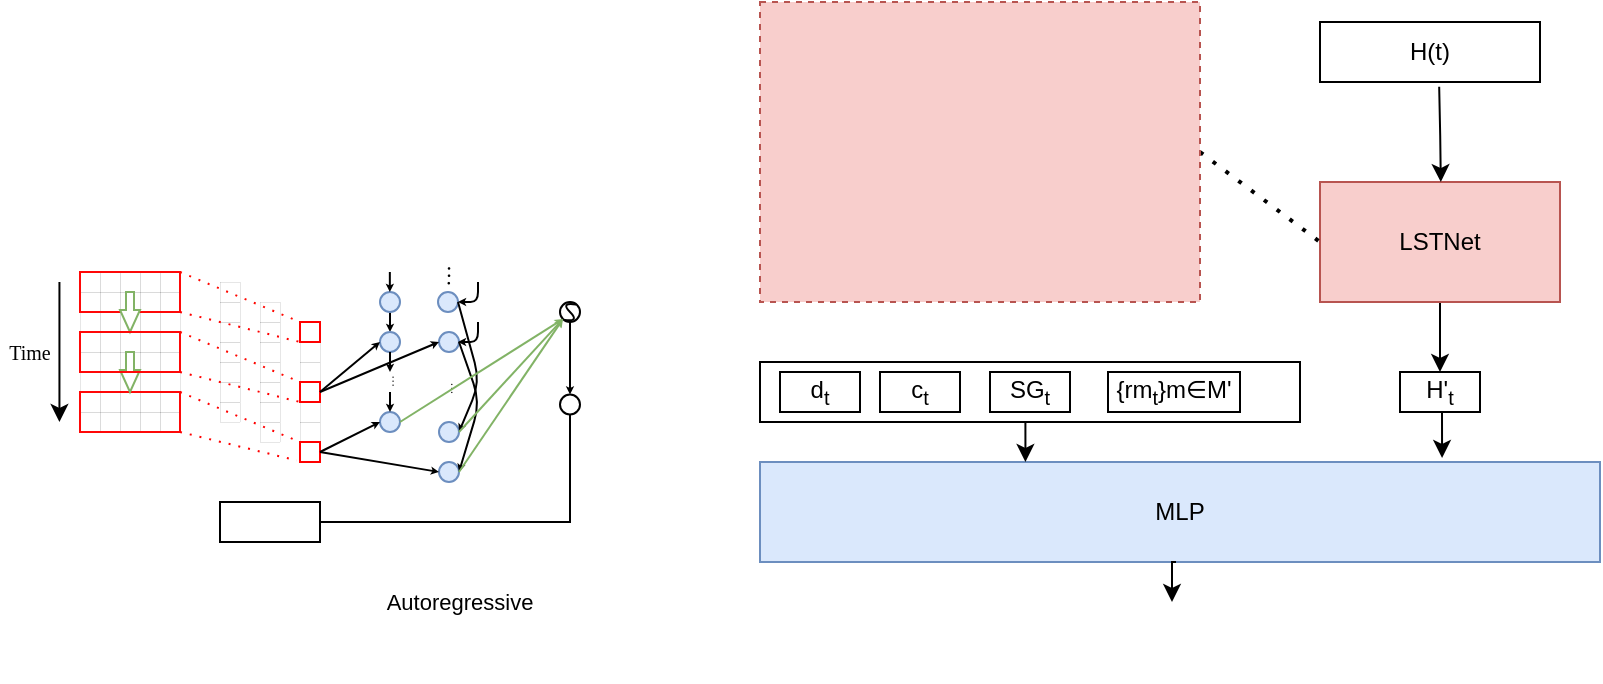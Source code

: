 <mxfile version="21.6.6" type="github">
  <diagram name="第 1 页" id="tNOFmXezS_4E29bfNKuJ">
    <mxGraphModel dx="1401" dy="300" grid="1" gridSize="10" guides="1" tooltips="1" connect="1" arrows="1" fold="1" page="1" pageScale="1" pageWidth="827" pageHeight="1169" math="0" shadow="0">
      <root>
        <mxCell id="0" />
        <mxCell id="1" parent="0" />
        <mxCell id="ZDzOGTmrpcQAj9KrEOxm-122" value="" style="whiteSpace=wrap;html=1;aspect=fixed;strokeWidth=0;" vertex="1" parent="1">
          <mxGeometry x="-10" y="250" width="10" height="10" as="geometry" />
        </mxCell>
        <mxCell id="ZDzOGTmrpcQAj9KrEOxm-123" value="" style="whiteSpace=wrap;html=1;aspect=fixed;strokeWidth=0;" vertex="1" parent="1">
          <mxGeometry x="-10" y="260" width="10" height="10" as="geometry" />
        </mxCell>
        <mxCell id="ZDzOGTmrpcQAj9KrEOxm-124" value="" style="whiteSpace=wrap;html=1;aspect=fixed;strokeWidth=0;" vertex="1" parent="1">
          <mxGeometry x="-10" y="270" width="10" height="10" as="geometry" />
        </mxCell>
        <mxCell id="ZDzOGTmrpcQAj9KrEOxm-125" value="" style="whiteSpace=wrap;html=1;aspect=fixed;strokeWidth=0;" vertex="1" parent="1">
          <mxGeometry x="-10" y="310" width="10" height="10" as="geometry" />
        </mxCell>
        <mxCell id="ZDzOGTmrpcQAj9KrEOxm-126" value="" style="whiteSpace=wrap;html=1;aspect=fixed;strokeWidth=0;" vertex="1" parent="1">
          <mxGeometry x="-10" y="280" width="10" height="10" as="geometry" />
        </mxCell>
        <mxCell id="ZDzOGTmrpcQAj9KrEOxm-127" value="" style="whiteSpace=wrap;html=1;aspect=fixed;strokeWidth=0;" vertex="1" parent="1">
          <mxGeometry x="-10" y="290" width="10" height="10" as="geometry" />
        </mxCell>
        <mxCell id="ZDzOGTmrpcQAj9KrEOxm-128" value="" style="whiteSpace=wrap;html=1;aspect=fixed;strokeWidth=0;" vertex="1" parent="1">
          <mxGeometry x="-10" y="300" width="10" height="10" as="geometry" />
        </mxCell>
        <mxCell id="ZDzOGTmrpcQAj9KrEOxm-129" value="" style="whiteSpace=wrap;html=1;aspect=fixed;strokeWidth=0;" vertex="1" parent="1">
          <mxGeometry x="-30" y="240" width="10" height="10" as="geometry" />
        </mxCell>
        <mxCell id="ZDzOGTmrpcQAj9KrEOxm-130" value="" style="whiteSpace=wrap;html=1;aspect=fixed;strokeWidth=0;" vertex="1" parent="1">
          <mxGeometry x="-30" y="250" width="10" height="10" as="geometry" />
        </mxCell>
        <mxCell id="ZDzOGTmrpcQAj9KrEOxm-131" value="" style="whiteSpace=wrap;html=1;aspect=fixed;strokeWidth=0;" vertex="1" parent="1">
          <mxGeometry x="-30" y="260" width="10" height="10" as="geometry" />
        </mxCell>
        <mxCell id="ZDzOGTmrpcQAj9KrEOxm-132" value="" style="whiteSpace=wrap;html=1;aspect=fixed;strokeWidth=0;" vertex="1" parent="1">
          <mxGeometry x="-30" y="300" width="10" height="10" as="geometry" />
        </mxCell>
        <mxCell id="ZDzOGTmrpcQAj9KrEOxm-133" value="" style="whiteSpace=wrap;html=1;aspect=fixed;strokeWidth=0;" vertex="1" parent="1">
          <mxGeometry x="-30" y="270" width="10" height="10" as="geometry" />
        </mxCell>
        <mxCell id="ZDzOGTmrpcQAj9KrEOxm-134" value="" style="whiteSpace=wrap;html=1;aspect=fixed;strokeWidth=0;" vertex="1" parent="1">
          <mxGeometry x="-30" y="280" width="10" height="10" as="geometry" />
        </mxCell>
        <mxCell id="ZDzOGTmrpcQAj9KrEOxm-135" value="" style="whiteSpace=wrap;html=1;aspect=fixed;strokeWidth=0;" vertex="1" parent="1">
          <mxGeometry x="-30" y="290" width="10" height="10" as="geometry" />
        </mxCell>
        <mxCell id="ZDzOGTmrpcQAj9KrEOxm-1" value="MLP" style="rounded=0;whiteSpace=wrap;html=1;fillColor=#dae8fc;strokeColor=#6c8ebf;" vertex="1" parent="1">
          <mxGeometry x="240" y="330" width="420" height="50" as="geometry" />
        </mxCell>
        <mxCell id="ZDzOGTmrpcQAj9KrEOxm-12" style="edgeStyle=orthogonalEdgeStyle;rounded=0;orthogonalLoop=1;jettySize=auto;html=1;exitX=0.5;exitY=1;exitDx=0;exitDy=0;entryX=0.316;entryY=0;entryDx=0;entryDy=0;entryPerimeter=0;" edge="1" parent="1" source="ZDzOGTmrpcQAj9KrEOxm-2" target="ZDzOGTmrpcQAj9KrEOxm-1">
          <mxGeometry relative="1" as="geometry" />
        </mxCell>
        <mxCell id="ZDzOGTmrpcQAj9KrEOxm-2" value="" style="rounded=0;whiteSpace=wrap;html=1;" vertex="1" parent="1">
          <mxGeometry x="240" y="280" width="270" height="30" as="geometry" />
        </mxCell>
        <mxCell id="ZDzOGTmrpcQAj9KrEOxm-3" value="d&lt;sub&gt;t&lt;/sub&gt;" style="rounded=0;whiteSpace=wrap;html=1;" vertex="1" parent="1">
          <mxGeometry x="250" y="285" width="40" height="20" as="geometry" />
        </mxCell>
        <mxCell id="ZDzOGTmrpcQAj9KrEOxm-4" value="c&lt;sub&gt;t&lt;/sub&gt;" style="rounded=0;whiteSpace=wrap;html=1;" vertex="1" parent="1">
          <mxGeometry x="300" y="285" width="40" height="20" as="geometry" />
        </mxCell>
        <mxCell id="ZDzOGTmrpcQAj9KrEOxm-5" value="SG&lt;sub&gt;t&lt;/sub&gt;" style="rounded=0;whiteSpace=wrap;html=1;" vertex="1" parent="1">
          <mxGeometry x="355" y="285" width="40" height="20" as="geometry" />
        </mxCell>
        <mxCell id="ZDzOGTmrpcQAj9KrEOxm-6" value="{rm&lt;sub&gt;t&lt;/sub&gt;}m∈M&#39;" style="rounded=0;whiteSpace=wrap;html=1;" vertex="1" parent="1">
          <mxGeometry x="414" y="285" width="66" height="20" as="geometry" />
        </mxCell>
        <mxCell id="ZDzOGTmrpcQAj9KrEOxm-10" style="edgeStyle=orthogonalEdgeStyle;rounded=0;orthogonalLoop=1;jettySize=auto;html=1;exitX=0.5;exitY=1;exitDx=0;exitDy=0;entryX=0.5;entryY=0;entryDx=0;entryDy=0;" edge="1" parent="1" source="ZDzOGTmrpcQAj9KrEOxm-7" target="ZDzOGTmrpcQAj9KrEOxm-9">
          <mxGeometry relative="1" as="geometry" />
        </mxCell>
        <mxCell id="ZDzOGTmrpcQAj9KrEOxm-7" value="LSTNet" style="rounded=0;whiteSpace=wrap;html=1;fillColor=#f8cecc;strokeColor=#b85450;" vertex="1" parent="1">
          <mxGeometry x="520" y="190" width="120" height="60" as="geometry" />
        </mxCell>
        <mxCell id="ZDzOGTmrpcQAj9KrEOxm-11" style="edgeStyle=orthogonalEdgeStyle;rounded=0;orthogonalLoop=1;jettySize=auto;html=1;exitX=0.5;exitY=1;exitDx=0;exitDy=0;entryX=0.812;entryY=-0.04;entryDx=0;entryDy=0;entryPerimeter=0;" edge="1" parent="1" source="ZDzOGTmrpcQAj9KrEOxm-9" target="ZDzOGTmrpcQAj9KrEOxm-1">
          <mxGeometry relative="1" as="geometry" />
        </mxCell>
        <mxCell id="ZDzOGTmrpcQAj9KrEOxm-9" value="H&#39;&lt;sub&gt;t&lt;/sub&gt;" style="rounded=0;whiteSpace=wrap;html=1;" vertex="1" parent="1">
          <mxGeometry x="560" y="285" width="40" height="20" as="geometry" />
        </mxCell>
        <mxCell id="ZDzOGTmrpcQAj9KrEOxm-14" style="edgeStyle=orthogonalEdgeStyle;rounded=0;orthogonalLoop=1;jettySize=auto;html=1;exitX=0.538;exitY=1.08;exitDx=0;exitDy=0;entryX=0.5;entryY=0;entryDx=0;entryDy=0;exitPerimeter=0;" edge="1" parent="1">
          <mxGeometry relative="1" as="geometry">
            <mxPoint x="579.59" y="142.4" as="sourcePoint" />
            <mxPoint x="580.41" y="190" as="targetPoint" />
          </mxGeometry>
        </mxCell>
        <mxCell id="ZDzOGTmrpcQAj9KrEOxm-13" value="H(t)" style="rounded=0;whiteSpace=wrap;html=1;" vertex="1" parent="1">
          <mxGeometry x="520" y="110" width="110" height="30" as="geometry" />
        </mxCell>
        <mxCell id="ZDzOGTmrpcQAj9KrEOxm-16" style="edgeStyle=orthogonalEdgeStyle;rounded=0;orthogonalLoop=1;jettySize=auto;html=1;exitX=0.5;exitY=1;exitDx=0;exitDy=0;entryX=0.316;entryY=0;entryDx=0;entryDy=0;entryPerimeter=0;" edge="1" parent="1">
          <mxGeometry relative="1" as="geometry">
            <mxPoint x="448" y="380" as="sourcePoint" />
            <mxPoint x="446" y="400" as="targetPoint" />
          </mxGeometry>
        </mxCell>
        <mxCell id="ZDzOGTmrpcQAj9KrEOxm-17" value="" style="endArrow=none;dashed=1;html=1;dashPattern=1 3;strokeWidth=2;rounded=0;entryX=0;entryY=0.5;entryDx=0;entryDy=0;exitX=1;exitY=0.5;exitDx=0;exitDy=0;" edge="1" parent="1" source="ZDzOGTmrpcQAj9KrEOxm-19" target="ZDzOGTmrpcQAj9KrEOxm-7">
          <mxGeometry width="50" height="50" relative="1" as="geometry">
            <mxPoint x="480" y="230" as="sourcePoint" />
            <mxPoint x="390" y="210" as="targetPoint" />
          </mxGeometry>
        </mxCell>
        <mxCell id="ZDzOGTmrpcQAj9KrEOxm-19" value="" style="rounded=0;whiteSpace=wrap;html=1;dashed=1;fillColor=#f8cecc;strokeColor=#b85450;" vertex="1" parent="1">
          <mxGeometry x="240" y="100" width="220" height="150" as="geometry" />
        </mxCell>
        <mxCell id="ZDzOGTmrpcQAj9KrEOxm-76" value="" style="group" vertex="1" connectable="0" parent="1">
          <mxGeometry x="-110" y="235" width="60" height="80" as="geometry" />
        </mxCell>
        <mxCell id="ZDzOGTmrpcQAj9KrEOxm-21" value="" style="whiteSpace=wrap;html=1;aspect=fixed;strokeWidth=0;" vertex="1" parent="ZDzOGTmrpcQAj9KrEOxm-76">
          <mxGeometry x="10" width="10" height="10" as="geometry" />
        </mxCell>
        <mxCell id="ZDzOGTmrpcQAj9KrEOxm-24" value="" style="whiteSpace=wrap;html=1;aspect=fixed;strokeWidth=0;" vertex="1" parent="ZDzOGTmrpcQAj9KrEOxm-76">
          <mxGeometry x="20" width="10" height="10" as="geometry" />
        </mxCell>
        <mxCell id="ZDzOGTmrpcQAj9KrEOxm-25" value="" style="whiteSpace=wrap;html=1;aspect=fixed;strokeWidth=0;" vertex="1" parent="ZDzOGTmrpcQAj9KrEOxm-76">
          <mxGeometry x="30" width="10" height="10" as="geometry" />
        </mxCell>
        <mxCell id="ZDzOGTmrpcQAj9KrEOxm-26" value="" style="whiteSpace=wrap;html=1;aspect=fixed;strokeWidth=0;" vertex="1" parent="ZDzOGTmrpcQAj9KrEOxm-76">
          <mxGeometry x="40" width="10" height="10" as="geometry" />
        </mxCell>
        <mxCell id="ZDzOGTmrpcQAj9KrEOxm-27" value="" style="whiteSpace=wrap;html=1;aspect=fixed;strokeWidth=0;" vertex="1" parent="ZDzOGTmrpcQAj9KrEOxm-76">
          <mxGeometry x="50" width="10" height="10" as="geometry" />
        </mxCell>
        <mxCell id="ZDzOGTmrpcQAj9KrEOxm-28" value="" style="whiteSpace=wrap;html=1;aspect=fixed;strokeWidth=0;" vertex="1" parent="ZDzOGTmrpcQAj9KrEOxm-76">
          <mxGeometry x="40" y="10" width="10" height="10" as="geometry" />
        </mxCell>
        <mxCell id="ZDzOGTmrpcQAj9KrEOxm-29" value="" style="whiteSpace=wrap;html=1;aspect=fixed;strokeWidth=0;" vertex="1" parent="ZDzOGTmrpcQAj9KrEOxm-76">
          <mxGeometry x="50" y="10" width="10" height="10" as="geometry" />
        </mxCell>
        <mxCell id="ZDzOGTmrpcQAj9KrEOxm-30" value="" style="whiteSpace=wrap;html=1;aspect=fixed;strokeWidth=0;" vertex="1" parent="ZDzOGTmrpcQAj9KrEOxm-76">
          <mxGeometry x="20" y="10" width="10" height="10" as="geometry" />
        </mxCell>
        <mxCell id="ZDzOGTmrpcQAj9KrEOxm-31" value="" style="whiteSpace=wrap;html=1;aspect=fixed;strokeWidth=0;" vertex="1" parent="ZDzOGTmrpcQAj9KrEOxm-76">
          <mxGeometry x="30" y="10" width="10" height="10" as="geometry" />
        </mxCell>
        <mxCell id="ZDzOGTmrpcQAj9KrEOxm-32" value="" style="whiteSpace=wrap;html=1;aspect=fixed;strokeWidth=0;" vertex="1" parent="ZDzOGTmrpcQAj9KrEOxm-76">
          <mxGeometry x="10" y="10" width="10" height="10" as="geometry" />
        </mxCell>
        <mxCell id="ZDzOGTmrpcQAj9KrEOxm-33" value="" style="whiteSpace=wrap;html=1;aspect=fixed;strokeWidth=0;" vertex="1" parent="ZDzOGTmrpcQAj9KrEOxm-76">
          <mxGeometry x="10" y="20" width="10" height="10" as="geometry" />
        </mxCell>
        <mxCell id="ZDzOGTmrpcQAj9KrEOxm-34" value="" style="whiteSpace=wrap;html=1;aspect=fixed;strokeWidth=0;" vertex="1" parent="ZDzOGTmrpcQAj9KrEOxm-76">
          <mxGeometry x="20" y="20" width="10" height="10" as="geometry" />
        </mxCell>
        <mxCell id="ZDzOGTmrpcQAj9KrEOxm-35" value="" style="whiteSpace=wrap;html=1;aspect=fixed;strokeWidth=0;" vertex="1" parent="ZDzOGTmrpcQAj9KrEOxm-76">
          <mxGeometry x="30" y="20" width="10" height="10" as="geometry" />
        </mxCell>
        <mxCell id="ZDzOGTmrpcQAj9KrEOxm-36" value="" style="whiteSpace=wrap;html=1;aspect=fixed;strokeWidth=0;" vertex="1" parent="ZDzOGTmrpcQAj9KrEOxm-76">
          <mxGeometry x="40" y="20" width="10" height="10" as="geometry" />
        </mxCell>
        <mxCell id="ZDzOGTmrpcQAj9KrEOxm-37" value="" style="whiteSpace=wrap;html=1;aspect=fixed;strokeWidth=0;" vertex="1" parent="ZDzOGTmrpcQAj9KrEOxm-76">
          <mxGeometry x="50" y="20" width="10" height="10" as="geometry" />
        </mxCell>
        <mxCell id="ZDzOGTmrpcQAj9KrEOxm-38" value="" style="whiteSpace=wrap;html=1;aspect=fixed;strokeWidth=0;" vertex="1" parent="ZDzOGTmrpcQAj9KrEOxm-76">
          <mxGeometry x="40" y="30" width="10" height="10" as="geometry" />
        </mxCell>
        <mxCell id="ZDzOGTmrpcQAj9KrEOxm-39" value="" style="whiteSpace=wrap;html=1;aspect=fixed;strokeWidth=0;" vertex="1" parent="ZDzOGTmrpcQAj9KrEOxm-76">
          <mxGeometry x="50" y="30" width="10" height="10" as="geometry" />
        </mxCell>
        <mxCell id="ZDzOGTmrpcQAj9KrEOxm-40" value="" style="whiteSpace=wrap;html=1;aspect=fixed;strokeWidth=0;" vertex="1" parent="ZDzOGTmrpcQAj9KrEOxm-76">
          <mxGeometry x="20" y="30" width="10" height="10" as="geometry" />
        </mxCell>
        <mxCell id="ZDzOGTmrpcQAj9KrEOxm-41" value="" style="whiteSpace=wrap;html=1;aspect=fixed;strokeWidth=0;" vertex="1" parent="ZDzOGTmrpcQAj9KrEOxm-76">
          <mxGeometry x="30" y="30" width="10" height="10" as="geometry" />
        </mxCell>
        <mxCell id="ZDzOGTmrpcQAj9KrEOxm-42" value="" style="whiteSpace=wrap;html=1;aspect=fixed;strokeWidth=0;" vertex="1" parent="ZDzOGTmrpcQAj9KrEOxm-76">
          <mxGeometry x="10" y="30" width="10" height="10" as="geometry" />
        </mxCell>
        <mxCell id="ZDzOGTmrpcQAj9KrEOxm-43" value="" style="whiteSpace=wrap;html=1;aspect=fixed;strokeWidth=0;" vertex="1" parent="ZDzOGTmrpcQAj9KrEOxm-76">
          <mxGeometry x="10" y="40" width="10" height="10" as="geometry" />
        </mxCell>
        <mxCell id="ZDzOGTmrpcQAj9KrEOxm-44" value="" style="whiteSpace=wrap;html=1;aspect=fixed;strokeWidth=0;" vertex="1" parent="ZDzOGTmrpcQAj9KrEOxm-76">
          <mxGeometry x="20" y="40" width="10" height="10" as="geometry" />
        </mxCell>
        <mxCell id="ZDzOGTmrpcQAj9KrEOxm-45" value="" style="whiteSpace=wrap;html=1;aspect=fixed;strokeWidth=0;" vertex="1" parent="ZDzOGTmrpcQAj9KrEOxm-76">
          <mxGeometry x="30" y="40" width="10" height="10" as="geometry" />
        </mxCell>
        <mxCell id="ZDzOGTmrpcQAj9KrEOxm-46" value="" style="whiteSpace=wrap;html=1;aspect=fixed;strokeWidth=0;" vertex="1" parent="ZDzOGTmrpcQAj9KrEOxm-76">
          <mxGeometry x="40" y="40" width="10" height="10" as="geometry" />
        </mxCell>
        <mxCell id="ZDzOGTmrpcQAj9KrEOxm-47" value="" style="whiteSpace=wrap;html=1;aspect=fixed;strokeWidth=0;" vertex="1" parent="ZDzOGTmrpcQAj9KrEOxm-76">
          <mxGeometry x="50" y="40" width="10" height="10" as="geometry" />
        </mxCell>
        <mxCell id="ZDzOGTmrpcQAj9KrEOxm-48" value="" style="whiteSpace=wrap;html=1;aspect=fixed;strokeWidth=0;" vertex="1" parent="ZDzOGTmrpcQAj9KrEOxm-76">
          <mxGeometry x="40" y="50" width="10" height="10" as="geometry" />
        </mxCell>
        <mxCell id="ZDzOGTmrpcQAj9KrEOxm-49" value="" style="whiteSpace=wrap;html=1;aspect=fixed;strokeWidth=0;" vertex="1" parent="ZDzOGTmrpcQAj9KrEOxm-76">
          <mxGeometry x="50" y="50" width="10" height="10" as="geometry" />
        </mxCell>
        <mxCell id="ZDzOGTmrpcQAj9KrEOxm-50" value="" style="whiteSpace=wrap;html=1;aspect=fixed;strokeWidth=0;" vertex="1" parent="ZDzOGTmrpcQAj9KrEOxm-76">
          <mxGeometry x="20" y="50" width="10" height="10" as="geometry" />
        </mxCell>
        <mxCell id="ZDzOGTmrpcQAj9KrEOxm-51" value="" style="whiteSpace=wrap;html=1;aspect=fixed;strokeWidth=0;" vertex="1" parent="ZDzOGTmrpcQAj9KrEOxm-76">
          <mxGeometry x="30" y="50" width="10" height="10" as="geometry" />
        </mxCell>
        <mxCell id="ZDzOGTmrpcQAj9KrEOxm-52" value="" style="whiteSpace=wrap;html=1;aspect=fixed;strokeWidth=0;" vertex="1" parent="ZDzOGTmrpcQAj9KrEOxm-76">
          <mxGeometry x="10" y="50" width="10" height="10" as="geometry" />
        </mxCell>
        <mxCell id="ZDzOGTmrpcQAj9KrEOxm-54" value="" style="rounded=0;whiteSpace=wrap;html=1;strokeColor=#FF0808;fillColor=none;" vertex="1" parent="ZDzOGTmrpcQAj9KrEOxm-76">
          <mxGeometry x="10" width="50" height="20" as="geometry" />
        </mxCell>
        <mxCell id="ZDzOGTmrpcQAj9KrEOxm-55" value="" style="whiteSpace=wrap;html=1;aspect=fixed;strokeWidth=0;" vertex="1" parent="ZDzOGTmrpcQAj9KrEOxm-76">
          <mxGeometry x="40" y="60" width="10" height="10" as="geometry" />
        </mxCell>
        <mxCell id="ZDzOGTmrpcQAj9KrEOxm-56" value="" style="whiteSpace=wrap;html=1;aspect=fixed;strokeWidth=0;" vertex="1" parent="ZDzOGTmrpcQAj9KrEOxm-76">
          <mxGeometry x="50" y="60" width="10" height="10" as="geometry" />
        </mxCell>
        <mxCell id="ZDzOGTmrpcQAj9KrEOxm-57" value="" style="whiteSpace=wrap;html=1;aspect=fixed;strokeWidth=0;" vertex="1" parent="ZDzOGTmrpcQAj9KrEOxm-76">
          <mxGeometry x="20" y="60" width="10" height="10" as="geometry" />
        </mxCell>
        <mxCell id="ZDzOGTmrpcQAj9KrEOxm-58" value="" style="whiteSpace=wrap;html=1;aspect=fixed;strokeWidth=0;" vertex="1" parent="ZDzOGTmrpcQAj9KrEOxm-76">
          <mxGeometry x="30" y="60" width="10" height="10" as="geometry" />
        </mxCell>
        <mxCell id="ZDzOGTmrpcQAj9KrEOxm-59" value="" style="whiteSpace=wrap;html=1;aspect=fixed;strokeWidth=0;" vertex="1" parent="ZDzOGTmrpcQAj9KrEOxm-76">
          <mxGeometry x="10" y="60" width="10" height="10" as="geometry" />
        </mxCell>
        <mxCell id="ZDzOGTmrpcQAj9KrEOxm-61" value="" style="whiteSpace=wrap;html=1;aspect=fixed;strokeWidth=0;" vertex="1" parent="ZDzOGTmrpcQAj9KrEOxm-76">
          <mxGeometry x="40" y="70" width="10" height="10" as="geometry" />
        </mxCell>
        <mxCell id="ZDzOGTmrpcQAj9KrEOxm-62" value="" style="whiteSpace=wrap;html=1;aspect=fixed;strokeWidth=0;" vertex="1" parent="ZDzOGTmrpcQAj9KrEOxm-76">
          <mxGeometry x="50" y="70" width="10" height="10" as="geometry" />
        </mxCell>
        <mxCell id="ZDzOGTmrpcQAj9KrEOxm-63" value="" style="whiteSpace=wrap;html=1;aspect=fixed;strokeWidth=0;" vertex="1" parent="ZDzOGTmrpcQAj9KrEOxm-76">
          <mxGeometry x="20" y="70" width="10" height="10" as="geometry" />
        </mxCell>
        <mxCell id="ZDzOGTmrpcQAj9KrEOxm-64" value="" style="whiteSpace=wrap;html=1;aspect=fixed;strokeWidth=0;" vertex="1" parent="ZDzOGTmrpcQAj9KrEOxm-76">
          <mxGeometry x="30" y="70" width="10" height="10" as="geometry" />
        </mxCell>
        <mxCell id="ZDzOGTmrpcQAj9KrEOxm-65" value="" style="whiteSpace=wrap;html=1;aspect=fixed;strokeWidth=0;" vertex="1" parent="ZDzOGTmrpcQAj9KrEOxm-76">
          <mxGeometry x="10" y="70" width="10" height="10" as="geometry" />
        </mxCell>
        <mxCell id="ZDzOGTmrpcQAj9KrEOxm-60" value="" style="rounded=0;whiteSpace=wrap;html=1;strokeColor=#FF0808;fillColor=none;" vertex="1" parent="ZDzOGTmrpcQAj9KrEOxm-76">
          <mxGeometry x="10" y="60" width="50" height="20" as="geometry" />
        </mxCell>
        <mxCell id="ZDzOGTmrpcQAj9KrEOxm-81" value="" style="shape=singleArrow;direction=south;whiteSpace=wrap;html=1;fillColor=default;strokeColor=#82b366;arrowWidth=0.4;arrowSize=0.55;" vertex="1" parent="ZDzOGTmrpcQAj9KrEOxm-76">
          <mxGeometry x="30" y="10" width="10" height="20" as="geometry" />
        </mxCell>
        <mxCell id="ZDzOGTmrpcQAj9KrEOxm-83" value="" style="shape=singleArrow;direction=south;whiteSpace=wrap;html=1;fillColor=default;strokeColor=#82b366;arrowWidth=0.4;arrowSize=0.55;" vertex="1" parent="ZDzOGTmrpcQAj9KrEOxm-76">
          <mxGeometry x="30" y="40" width="10" height="20" as="geometry" />
        </mxCell>
        <mxCell id="ZDzOGTmrpcQAj9KrEOxm-92" value="" style="rounded=0;whiteSpace=wrap;html=1;strokeColor=#FF0808;fillColor=none;" vertex="1" parent="ZDzOGTmrpcQAj9KrEOxm-76">
          <mxGeometry x="10" y="30" width="50" height="20" as="geometry" />
        </mxCell>
        <mxCell id="ZDzOGTmrpcQAj9KrEOxm-84" value="" style="endArrow=classic;html=1;rounded=0;" edge="1" parent="1">
          <mxGeometry width="50" height="50" relative="1" as="geometry">
            <mxPoint x="-110.28" y="240" as="sourcePoint" />
            <mxPoint x="-110.28" y="310" as="targetPoint" />
          </mxGeometry>
        </mxCell>
        <mxCell id="ZDzOGTmrpcQAj9KrEOxm-85" value="&lt;font face=&quot;Times New Roman&quot;&gt;Time&lt;/font&gt;" style="text;html=1;strokeColor=none;fillColor=none;align=center;verticalAlign=middle;whiteSpace=wrap;rounded=0;fontSize=10;" vertex="1" parent="1">
          <mxGeometry x="-140" y="272.5" width="30" height="5" as="geometry" />
        </mxCell>
        <mxCell id="ZDzOGTmrpcQAj9KrEOxm-98" style="rounded=1;orthogonalLoop=1;jettySize=auto;html=1;exitX=1;exitY=0;exitDx=0;exitDy=0;entryX=0;entryY=0;entryDx=0;entryDy=0;endArrow=none;endFill=0;dashed=1;dashPattern=1 4;fillColor=#f8cecc;strokeColor=#ff0800;startSize=0;endSize=2;fontFamily=Georgia;" edge="1" parent="1" source="ZDzOGTmrpcQAj9KrEOxm-54" target="ZDzOGTmrpcQAj9KrEOxm-86">
          <mxGeometry relative="1" as="geometry">
            <mxPoint x="-50" y="230" as="sourcePoint" />
            <mxPoint x="40" y="235" as="targetPoint" />
          </mxGeometry>
        </mxCell>
        <mxCell id="ZDzOGTmrpcQAj9KrEOxm-99" style="rounded=1;orthogonalLoop=1;jettySize=auto;html=1;exitX=1;exitY=1;exitDx=0;exitDy=0;entryX=0;entryY=0;entryDx=0;entryDy=0;endArrow=none;endFill=0;dashed=1;dashPattern=1 4;fillColor=#f8cecc;strokeColor=#FF0000;" edge="1" parent="1" source="ZDzOGTmrpcQAj9KrEOxm-54" target="ZDzOGTmrpcQAj9KrEOxm-87">
          <mxGeometry relative="1" as="geometry">
            <mxPoint x="-50" y="240" as="sourcePoint" />
            <mxPoint x="40" y="245" as="targetPoint" />
          </mxGeometry>
        </mxCell>
        <mxCell id="ZDzOGTmrpcQAj9KrEOxm-104" style="rounded=1;orthogonalLoop=1;jettySize=auto;html=1;exitX=1;exitY=0;exitDx=0;exitDy=0;entryX=0;entryY=1;entryDx=0;entryDy=0;endArrow=none;endFill=0;dashed=1;dashPattern=1 4;fillColor=#f8cecc;strokeColor=#ff0800;startSize=0;endSize=2;" edge="1" parent="1" source="ZDzOGTmrpcQAj9KrEOxm-92" target="ZDzOGTmrpcQAj9KrEOxm-88">
          <mxGeometry relative="1" as="geometry">
            <mxPoint x="-40" y="240" as="sourcePoint" />
            <mxPoint x="20" y="245" as="targetPoint" />
          </mxGeometry>
        </mxCell>
        <mxCell id="ZDzOGTmrpcQAj9KrEOxm-105" style="rounded=1;orthogonalLoop=1;jettySize=auto;html=1;exitX=1;exitY=1;exitDx=0;exitDy=0;entryX=0;entryY=0;entryDx=0;entryDy=0;endArrow=none;endFill=0;dashed=1;dashPattern=1 4;fillColor=#f8cecc;strokeColor=#FF0000;" edge="1" parent="1" source="ZDzOGTmrpcQAj9KrEOxm-92" target="ZDzOGTmrpcQAj9KrEOxm-90">
          <mxGeometry relative="1" as="geometry">
            <mxPoint x="-40" y="260" as="sourcePoint" />
            <mxPoint x="20" y="255" as="targetPoint" />
          </mxGeometry>
        </mxCell>
        <mxCell id="ZDzOGTmrpcQAj9KrEOxm-106" style="rounded=1;orthogonalLoop=1;jettySize=auto;html=1;exitX=1;exitY=0;exitDx=0;exitDy=0;entryX=0;entryY=1;entryDx=0;entryDy=0;endArrow=none;endFill=0;dashed=1;dashPattern=1 4;fillColor=#f8cecc;strokeColor=#FF0000;" edge="1" parent="1" source="ZDzOGTmrpcQAj9KrEOxm-60" target="ZDzOGTmrpcQAj9KrEOxm-91">
          <mxGeometry relative="1" as="geometry">
            <mxPoint x="-30" y="270" as="sourcePoint" />
            <mxPoint x="30" y="265" as="targetPoint" />
          </mxGeometry>
        </mxCell>
        <mxCell id="ZDzOGTmrpcQAj9KrEOxm-107" style="rounded=1;orthogonalLoop=1;jettySize=auto;html=1;exitX=1;exitY=1;exitDx=0;exitDy=0;entryX=-0.167;entryY=0.922;entryDx=0;entryDy=0;endArrow=none;endFill=0;dashed=1;dashPattern=1 4;fillColor=#f8cecc;strokeColor=#FF0000;entryPerimeter=0;" edge="1" parent="1" source="ZDzOGTmrpcQAj9KrEOxm-60" target="ZDzOGTmrpcQAj9KrEOxm-100">
          <mxGeometry relative="1" as="geometry">
            <mxPoint x="-40" y="300" as="sourcePoint" />
            <mxPoint x="20" y="305" as="targetPoint" />
          </mxGeometry>
        </mxCell>
        <mxCell id="ZDzOGTmrpcQAj9KrEOxm-144" style="edgeStyle=orthogonalEdgeStyle;rounded=0;orthogonalLoop=1;jettySize=auto;html=1;exitX=0.5;exitY=1;exitDx=0;exitDy=0;entryX=0.5;entryY=0;entryDx=0;entryDy=0;endSize=1;" edge="1" parent="1" source="ZDzOGTmrpcQAj9KrEOxm-109" target="ZDzOGTmrpcQAj9KrEOxm-110">
          <mxGeometry relative="1" as="geometry" />
        </mxCell>
        <mxCell id="ZDzOGTmrpcQAj9KrEOxm-109" value="" style="ellipse;whiteSpace=wrap;html=1;aspect=fixed;fillColor=#dae8fc;strokeColor=#6c8ebf;" vertex="1" parent="1">
          <mxGeometry x="50" y="245" width="10" height="10" as="geometry" />
        </mxCell>
        <mxCell id="ZDzOGTmrpcQAj9KrEOxm-110" value="" style="ellipse;whiteSpace=wrap;html=1;aspect=fixed;fillColor=#dae8fc;strokeColor=#6c8ebf;" vertex="1" parent="1">
          <mxGeometry x="50" y="265" width="10" height="10" as="geometry" />
        </mxCell>
        <mxCell id="ZDzOGTmrpcQAj9KrEOxm-87" value="" style="whiteSpace=wrap;html=1;aspect=fixed;strokeWidth=0;" vertex="1" parent="1">
          <mxGeometry x="10" y="270" width="10" height="10" as="geometry" />
        </mxCell>
        <mxCell id="ZDzOGTmrpcQAj9KrEOxm-86" value="" style="whiteSpace=wrap;html=1;aspect=fixed;strokeWidth=1;strokeColor=#ff0000;" vertex="1" parent="1">
          <mxGeometry x="10" y="260" width="10" height="10" as="geometry" />
        </mxCell>
        <mxCell id="ZDzOGTmrpcQAj9KrEOxm-88" value="" style="whiteSpace=wrap;html=1;aspect=fixed;strokeWidth=0;" vertex="1" parent="1">
          <mxGeometry x="10" y="280" width="10" height="10" as="geometry" />
        </mxCell>
        <mxCell id="ZDzOGTmrpcQAj9KrEOxm-90" value="" style="whiteSpace=wrap;html=1;aspect=fixed;strokeWidth=0;" vertex="1" parent="1">
          <mxGeometry x="10" y="300" width="10" height="10" as="geometry" />
        </mxCell>
        <mxCell id="ZDzOGTmrpcQAj9KrEOxm-91" value="" style="whiteSpace=wrap;html=1;aspect=fixed;strokeWidth=0;" vertex="1" parent="1">
          <mxGeometry x="10" y="310" width="10" height="10" as="geometry" />
        </mxCell>
        <mxCell id="ZDzOGTmrpcQAj9KrEOxm-100" value="" style="whiteSpace=wrap;html=1;aspect=fixed;strokeWidth=1;strokeColor=#ff0000;" vertex="1" parent="1">
          <mxGeometry x="10" y="320" width="10" height="10" as="geometry" />
        </mxCell>
        <mxCell id="ZDzOGTmrpcQAj9KrEOxm-101" value="" style="whiteSpace=wrap;html=1;aspect=fixed;strokeWidth=1;strokeColor=#ff0000;" vertex="1" parent="1">
          <mxGeometry x="10" y="290" width="10" height="10" as="geometry" />
        </mxCell>
        <mxCell id="ZDzOGTmrpcQAj9KrEOxm-138" value="" style="ellipse;whiteSpace=wrap;html=1;aspect=fixed;fillColor=#dae8fc;strokeColor=#6c8ebf;" vertex="1" parent="1">
          <mxGeometry x="50" y="305" width="10" height="10" as="geometry" />
        </mxCell>
        <mxCell id="ZDzOGTmrpcQAj9KrEOxm-139" value="" style="ellipse;whiteSpace=wrap;html=1;aspect=fixed;fillColor=#dae8fc;strokeColor=#6c8ebf;" vertex="1" parent="1">
          <mxGeometry x="79" y="245" width="10" height="10" as="geometry" />
        </mxCell>
        <mxCell id="ZDzOGTmrpcQAj9KrEOxm-140" value="" style="ellipse;whiteSpace=wrap;html=1;aspect=fixed;fillColor=#dae8fc;strokeColor=#6c8ebf;" vertex="1" parent="1">
          <mxGeometry x="79.5" y="265" width="10" height="10" as="geometry" />
        </mxCell>
        <mxCell id="ZDzOGTmrpcQAj9KrEOxm-142" value="" style="ellipse;whiteSpace=wrap;html=1;aspect=fixed;fillColor=#dae8fc;strokeColor=#6c8ebf;" vertex="1" parent="1">
          <mxGeometry x="79.5" y="310" width="10" height="10" as="geometry" />
        </mxCell>
        <mxCell id="ZDzOGTmrpcQAj9KrEOxm-143" value="" style="ellipse;whiteSpace=wrap;html=1;aspect=fixed;fillColor=#dae8fc;strokeColor=#6c8ebf;" vertex="1" parent="1">
          <mxGeometry x="79.5" y="330" width="10" height="10" as="geometry" />
        </mxCell>
        <mxCell id="ZDzOGTmrpcQAj9KrEOxm-145" style="edgeStyle=orthogonalEdgeStyle;rounded=0;orthogonalLoop=1;jettySize=auto;html=1;exitX=0.5;exitY=1;exitDx=0;exitDy=0;entryX=0.5;entryY=0;entryDx=0;entryDy=0;endSize=1;" edge="1" parent="1" source="ZDzOGTmrpcQAj9KrEOxm-110">
          <mxGeometry relative="1" as="geometry">
            <mxPoint x="65" y="265" as="sourcePoint" />
            <mxPoint x="55" y="285.0" as="targetPoint" />
          </mxGeometry>
        </mxCell>
        <mxCell id="ZDzOGTmrpcQAj9KrEOxm-146" style="edgeStyle=orthogonalEdgeStyle;rounded=0;orthogonalLoop=1;jettySize=auto;html=1;exitX=0.5;exitY=1;exitDx=0;exitDy=0;entryX=0.5;entryY=0;entryDx=0;entryDy=0;endSize=1;" edge="1" parent="1" target="ZDzOGTmrpcQAj9KrEOxm-138">
          <mxGeometry relative="1" as="geometry">
            <mxPoint x="55" y="295.0" as="sourcePoint" />
            <mxPoint x="65" y="295" as="targetPoint" />
          </mxGeometry>
        </mxCell>
        <mxCell id="ZDzOGTmrpcQAj9KrEOxm-147" style="edgeStyle=orthogonalEdgeStyle;rounded=0;orthogonalLoop=1;jettySize=auto;html=1;exitX=0.5;exitY=1;exitDx=0;exitDy=0;entryX=0.5;entryY=0;entryDx=0;entryDy=0;endSize=1;" edge="1" parent="1">
          <mxGeometry relative="1" as="geometry">
            <mxPoint x="54.92" y="235" as="sourcePoint" />
            <mxPoint x="54.92" y="245" as="targetPoint" />
          </mxGeometry>
        </mxCell>
        <mxCell id="ZDzOGTmrpcQAj9KrEOxm-149" value="&lt;font face=&quot;Georgia&quot; style=&quot;font-size: 6px;&quot;&gt;···&lt;/font&gt;" style="text;html=1;strokeColor=none;fillColor=none;align=center;verticalAlign=middle;whiteSpace=wrap;rounded=0;rotation=-89;points=[[0,0,0,0,0],[0,0.25,0,0,0],[0,0.5,0,0,0],[0,0.75,0,0,0],[0,1,0,0,0],[0.25,0,0,0,0],[0.25,1,0,0,0],[0.5,0,0,0,0],[0.5,0.32,0,0,0],[0.5,1,0,0,0],[0.75,0,0,0,0],[1,0,0,0,0],[1,0.25,0,0,0],[1,0.5,0,0,0],[1,0.75,0,0,0],[1,1,0,0,0]];" vertex="1" parent="1">
          <mxGeometry x="49.5" y="286.87" width="10" height="6.25" as="geometry" />
        </mxCell>
        <mxCell id="ZDzOGTmrpcQAj9KrEOxm-155" value="&lt;font face=&quot;Georgia&quot; style=&quot;font-size: 11px;&quot;&gt;···&lt;/font&gt;" style="text;html=1;strokeColor=none;fillColor=none;align=center;verticalAlign=middle;whiteSpace=wrap;rounded=0;rotation=-89;" vertex="1" parent="1">
          <mxGeometry x="79" y="233.75" width="10" height="6.25" as="geometry" />
        </mxCell>
        <mxCell id="ZDzOGTmrpcQAj9KrEOxm-159" style="rounded=0;orthogonalLoop=1;jettySize=auto;html=1;exitX=1;exitY=0.5;exitDx=0;exitDy=0;entryX=0;entryY=0.5;entryDx=0;entryDy=0;endSize=1;" edge="1" parent="1" source="ZDzOGTmrpcQAj9KrEOxm-101" target="ZDzOGTmrpcQAj9KrEOxm-110">
          <mxGeometry relative="1" as="geometry">
            <mxPoint x="64.92" y="245" as="sourcePoint" />
            <mxPoint x="64.92" y="255" as="targetPoint" />
          </mxGeometry>
        </mxCell>
        <mxCell id="ZDzOGTmrpcQAj9KrEOxm-173" value="&lt;font face=&quot;Georgia&quot; style=&quot;font-size: 6px;&quot;&gt;···&lt;/font&gt;" style="text;html=1;strokeColor=none;fillColor=none;align=center;verticalAlign=middle;whiteSpace=wrap;rounded=0;rotation=-89;points=[[0,0,0,0,0],[0,0.25,0,0,0],[0,0.5,0,0,0],[0,0.75,0,0,0],[0,1,0,0,0],[0.25,0,0,0,0],[0.25,1,0,0,0],[0.5,0,0,0,0],[0.5,0.32,0,0,0],[0.5,1,0,0,0],[0.75,0,0,0,0],[1,0,0,0,0],[1,0.25,0,0,0],[1,0.5,0,0,0],[1,0.75,0,0,0],[1,1,0,0,0]];" vertex="1" parent="1">
          <mxGeometry x="79" y="290" width="10" height="6.25" as="geometry" />
        </mxCell>
        <mxCell id="ZDzOGTmrpcQAj9KrEOxm-161" style="rounded=0;orthogonalLoop=1;jettySize=auto;html=1;exitX=1;exitY=0.5;exitDx=0;exitDy=0;entryX=0;entryY=0.5;entryDx=0;entryDy=0;endSize=1;" edge="1" parent="1" source="ZDzOGTmrpcQAj9KrEOxm-101" target="ZDzOGTmrpcQAj9KrEOxm-140">
          <mxGeometry relative="1" as="geometry">
            <mxPoint x="30" y="305" as="sourcePoint" />
            <mxPoint x="60" y="280" as="targetPoint" />
          </mxGeometry>
        </mxCell>
        <mxCell id="ZDzOGTmrpcQAj9KrEOxm-176" style="rounded=0;orthogonalLoop=1;jettySize=auto;html=1;exitX=1;exitY=0.5;exitDx=0;exitDy=0;entryX=0;entryY=0.5;entryDx=0;entryDy=0;endSize=1;" edge="1" parent="1" source="ZDzOGTmrpcQAj9KrEOxm-100" target="ZDzOGTmrpcQAj9KrEOxm-138">
          <mxGeometry relative="1" as="geometry">
            <mxPoint x="30" y="305" as="sourcePoint" />
            <mxPoint x="60" y="280" as="targetPoint" />
          </mxGeometry>
        </mxCell>
        <mxCell id="ZDzOGTmrpcQAj9KrEOxm-177" style="rounded=0;orthogonalLoop=1;jettySize=auto;html=1;exitX=1;exitY=0.5;exitDx=0;exitDy=0;entryX=0;entryY=0.5;entryDx=0;entryDy=0;endSize=1;" edge="1" parent="1" source="ZDzOGTmrpcQAj9KrEOxm-100" target="ZDzOGTmrpcQAj9KrEOxm-143">
          <mxGeometry relative="1" as="geometry">
            <mxPoint x="40" y="315" as="sourcePoint" />
            <mxPoint x="70" y="290" as="targetPoint" />
          </mxGeometry>
        </mxCell>
        <mxCell id="ZDzOGTmrpcQAj9KrEOxm-179" style="rounded=1;orthogonalLoop=1;jettySize=auto;html=1;endSize=1;" edge="1" parent="1">
          <mxGeometry relative="1" as="geometry">
            <mxPoint x="99" y="240" as="sourcePoint" />
            <mxPoint x="89" y="250" as="targetPoint" />
            <Array as="points">
              <mxPoint x="99" y="250" />
            </Array>
          </mxGeometry>
        </mxCell>
        <mxCell id="ZDzOGTmrpcQAj9KrEOxm-180" style="rounded=1;orthogonalLoop=1;jettySize=auto;html=1;endSize=1;" edge="1" parent="1">
          <mxGeometry relative="1" as="geometry">
            <mxPoint x="99" y="260" as="sourcePoint" />
            <mxPoint x="89" y="270" as="targetPoint" />
            <Array as="points">
              <mxPoint x="99" y="270" />
            </Array>
          </mxGeometry>
        </mxCell>
        <mxCell id="ZDzOGTmrpcQAj9KrEOxm-181" style="rounded=1;orthogonalLoop=1;jettySize=auto;html=1;endSize=1;entryX=1;entryY=0.5;entryDx=0;entryDy=0;exitX=1;exitY=0.5;exitDx=0;exitDy=0;" edge="1" parent="1" source="ZDzOGTmrpcQAj9KrEOxm-139" target="ZDzOGTmrpcQAj9KrEOxm-142">
          <mxGeometry relative="1" as="geometry">
            <mxPoint x="120" y="270" as="sourcePoint" />
            <mxPoint x="110" y="280" as="targetPoint" />
            <Array as="points">
              <mxPoint x="100" y="290" />
            </Array>
          </mxGeometry>
        </mxCell>
        <mxCell id="ZDzOGTmrpcQAj9KrEOxm-183" style="rounded=1;orthogonalLoop=1;jettySize=auto;html=1;endSize=1;entryX=1;entryY=0.5;entryDx=0;entryDy=0;exitX=1;exitY=0.5;exitDx=0;exitDy=0;" edge="1" parent="1" source="ZDzOGTmrpcQAj9KrEOxm-140" target="ZDzOGTmrpcQAj9KrEOxm-143">
          <mxGeometry relative="1" as="geometry">
            <mxPoint x="89.5" y="275" as="sourcePoint" />
            <mxPoint x="89.5" y="320" as="targetPoint" />
            <Array as="points">
              <mxPoint x="100" y="300" />
            </Array>
          </mxGeometry>
        </mxCell>
        <mxCell id="ZDzOGTmrpcQAj9KrEOxm-187" value="" style="ellipse;whiteSpace=wrap;html=1;aspect=fixed;fillColor=none;strokeColor=#000000;" vertex="1" parent="1">
          <mxGeometry x="140" y="250" width="10" height="10" as="geometry" />
        </mxCell>
        <mxCell id="ZDzOGTmrpcQAj9KrEOxm-188" value="" style="curved=1;endArrow=none;html=1;rounded=0;endFill=0;exitX=0.234;exitY=0.897;exitDx=0;exitDy=0;exitPerimeter=0;entryX=0.809;entryY=0.124;entryDx=0;entryDy=0;entryPerimeter=0;" edge="1" parent="1" source="ZDzOGTmrpcQAj9KrEOxm-187" target="ZDzOGTmrpcQAj9KrEOxm-187">
          <mxGeometry width="50" height="50" relative="1" as="geometry">
            <mxPoint x="140" y="260" as="sourcePoint" />
            <mxPoint x="150" y="250" as="targetPoint" />
            <Array as="points">
              <mxPoint x="150" y="260" />
              <mxPoint x="140" y="250" />
            </Array>
          </mxGeometry>
        </mxCell>
        <mxCell id="ZDzOGTmrpcQAj9KrEOxm-190" style="rounded=0;orthogonalLoop=1;jettySize=auto;html=1;exitX=1;exitY=0.5;exitDx=0;exitDy=0;entryX=0;entryY=1;entryDx=0;entryDy=0;endSize=1;fillColor=#d5e8d4;strokeColor=#82b366;gradientColor=#97d077;" edge="1" parent="1" source="ZDzOGTmrpcQAj9KrEOxm-138" target="ZDzOGTmrpcQAj9KrEOxm-187">
          <mxGeometry relative="1" as="geometry">
            <mxPoint x="30" y="335" as="sourcePoint" />
            <mxPoint x="60" y="320" as="targetPoint" />
          </mxGeometry>
        </mxCell>
        <mxCell id="ZDzOGTmrpcQAj9KrEOxm-191" style="rounded=0;orthogonalLoop=1;jettySize=auto;html=1;exitX=1;exitY=0.5;exitDx=0;exitDy=0;entryX=0;entryY=1;entryDx=0;entryDy=0;endSize=1;fillColor=#d5e8d4;strokeColor=#82b366;gradientColor=#97d077;" edge="1" parent="1" source="ZDzOGTmrpcQAj9KrEOxm-142" target="ZDzOGTmrpcQAj9KrEOxm-187">
          <mxGeometry relative="1" as="geometry">
            <mxPoint x="70" y="320" as="sourcePoint" />
            <mxPoint x="141" y="259" as="targetPoint" />
          </mxGeometry>
        </mxCell>
        <mxCell id="ZDzOGTmrpcQAj9KrEOxm-192" style="rounded=0;orthogonalLoop=1;jettySize=auto;html=1;exitX=1;exitY=0.5;exitDx=0;exitDy=0;entryX=0;entryY=1;entryDx=0;entryDy=0;endSize=1;fillColor=#d5e8d4;strokeColor=#82b366;gradientColor=#97d077;" edge="1" parent="1" source="ZDzOGTmrpcQAj9KrEOxm-143" target="ZDzOGTmrpcQAj9KrEOxm-187">
          <mxGeometry relative="1" as="geometry">
            <mxPoint x="80" y="330" as="sourcePoint" />
            <mxPoint x="151" y="269" as="targetPoint" />
          </mxGeometry>
        </mxCell>
        <mxCell id="ZDzOGTmrpcQAj9KrEOxm-193" value="" style="ellipse;whiteSpace=wrap;html=1;aspect=fixed;" vertex="1" parent="1">
          <mxGeometry x="140" y="296.25" width="10" height="10" as="geometry" />
        </mxCell>
        <mxCell id="ZDzOGTmrpcQAj9KrEOxm-194" style="edgeStyle=orthogonalEdgeStyle;rounded=0;orthogonalLoop=1;jettySize=auto;html=1;exitX=0.5;exitY=1;exitDx=0;exitDy=0;entryX=0.5;entryY=0;entryDx=0;entryDy=0;endSize=1;" edge="1" parent="1" source="ZDzOGTmrpcQAj9KrEOxm-187" target="ZDzOGTmrpcQAj9KrEOxm-193">
          <mxGeometry relative="1" as="geometry">
            <mxPoint x="64.92" y="245" as="sourcePoint" />
            <mxPoint x="64.92" y="255" as="targetPoint" />
          </mxGeometry>
        </mxCell>
        <mxCell id="ZDzOGTmrpcQAj9KrEOxm-195" style="edgeStyle=orthogonalEdgeStyle;rounded=0;orthogonalLoop=1;jettySize=auto;html=1;exitX=0.5;exitY=1;exitDx=0;exitDy=0;endSize=1;endArrow=none;endFill=0;entryX=1;entryY=0.5;entryDx=0;entryDy=0;" edge="1" parent="1" source="ZDzOGTmrpcQAj9KrEOxm-193" target="ZDzOGTmrpcQAj9KrEOxm-196">
          <mxGeometry relative="1" as="geometry">
            <mxPoint x="142.15" y="308.13" as="sourcePoint" />
            <mxPoint x="26.865" y="361.88" as="targetPoint" />
            <Array as="points">
              <mxPoint x="145" y="360" />
            </Array>
          </mxGeometry>
        </mxCell>
        <mxCell id="ZDzOGTmrpcQAj9KrEOxm-196" value="" style="rounded=0;whiteSpace=wrap;html=1;movable=1;resizable=1;rotatable=1;deletable=1;editable=1;locked=0;connectable=1;" vertex="1" parent="1">
          <mxGeometry x="-30" y="350" width="50" height="20" as="geometry" />
        </mxCell>
        <mxCell id="ZDzOGTmrpcQAj9KrEOxm-197" value="&lt;font style=&quot;font-size: 11px;&quot;&gt;Autoregressive&lt;/font&gt;" style="text;html=1;strokeColor=none;fillColor=none;align=center;verticalAlign=middle;whiteSpace=wrap;rounded=0;" vertex="1" parent="1">
          <mxGeometry x="-30" y="360" width="240" height="80" as="geometry" />
        </mxCell>
      </root>
    </mxGraphModel>
  </diagram>
</mxfile>
